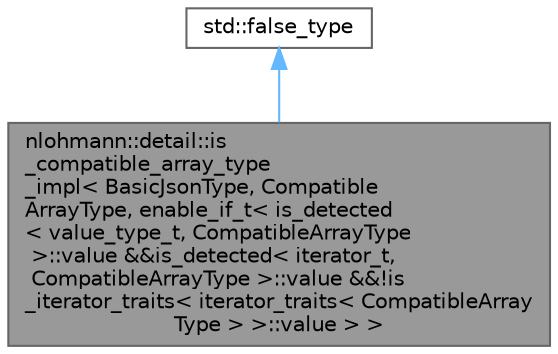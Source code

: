digraph "nlohmann::detail::is_compatible_array_type_impl&lt; BasicJsonType, CompatibleArrayType, enable_if_t&lt; is_detected&lt; value_type_t, CompatibleArrayType &gt;::value &amp;&amp;is_detected&lt; iterator_t, CompatibleArrayType &gt;::value &amp;&amp;!is_iterator_traits&lt; iterator_traits&lt; CompatibleArrayType &gt; &gt;::value &gt; &gt;"
{
 // LATEX_PDF_SIZE
  bgcolor="transparent";
  edge [fontname=Helvetica,fontsize=10,labelfontname=Helvetica,labelfontsize=10];
  node [fontname=Helvetica,fontsize=10,shape=box,height=0.2,width=0.4];
  Node1 [id="Node000001",label="nlohmann::detail::is\l_compatible_array_type\l_impl\< BasicJsonType, Compatible\lArrayType, enable_if_t\< is_detected\l\< value_type_t, CompatibleArrayType\l \>::value &&is_detected\< iterator_t,\l CompatibleArrayType \>::value &&!is\l_iterator_traits\< iterator_traits\< CompatibleArray\lType \> \>::value \> \>",height=0.2,width=0.4,color="gray40", fillcolor="grey60", style="filled", fontcolor="black",tooltip=" "];
  Node2 -> Node1 [id="edge1_Node000001_Node000002",dir="back",color="steelblue1",style="solid",tooltip=" "];
  Node2 [id="Node000002",label="std::false_type",height=0.2,width=0.4,color="gray40", fillcolor="white", style="filled",tooltip=" "];
}
